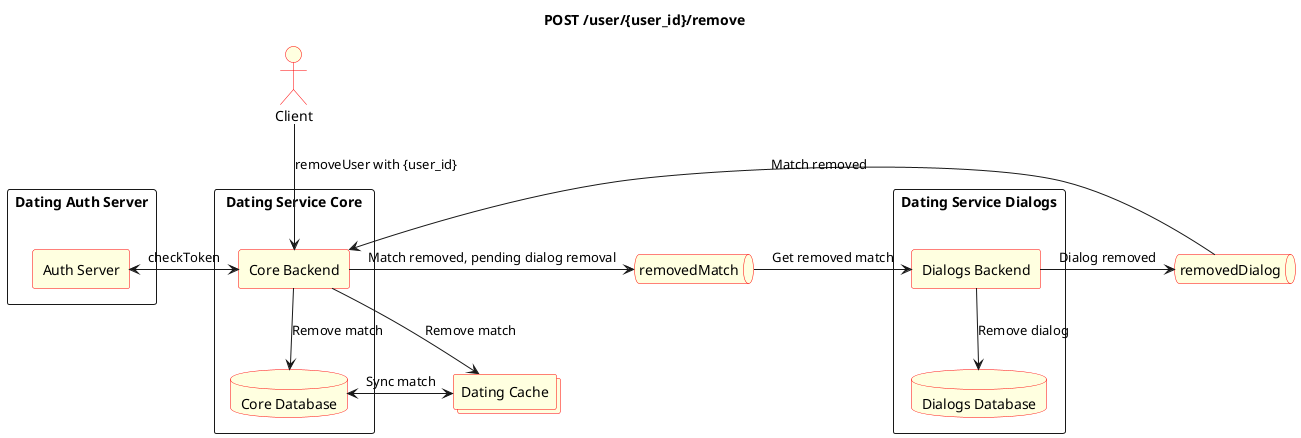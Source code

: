 @startuml
title "POST /user/{user_id}/remove"

skinparam database  {
    BorderColor Red
    BackgroundColor LightYellow
}

skinparam agent {
    BorderColor Red
    BackgroundColor LightYellow
}

skinparam collections {
    BorderColor Red
    BackgroundColor LightYellow
}
skinparam actor {
    BorderColor Red
    BackgroundColor LightYellow
}

skinparam queue {
    BorderColor Red
    BackgroundColor LightYellow
}

actor Client as client1

rectangle "Dating Auth Server" {
    agent "Auth Server" as auth_server
}

rectangle "Dating Service Core" {
    agent "Core Backend" as backend_core
    database "Core Database" as db_core
}
collections "Dating Cache" as cache

rectangle "Dating Service Dialogs" {
    agent "Dialogs Backend" as backend_dialogs
    database "Dialogs Database" as db_dialogs
}

queue "removedMatch" as removedMatch
queue "removedDialog" as removedDialog

client1 -down->backend_core: "removeUser with {user_id}"
backend_core <-left-> auth_server: "checkToken"

backend_core --> cache: "Remove match"
backend_core --> db_core: "Remove match"

db_core <-> cache: "Sync match"

backend_core -> removedMatch: "Match removed, pending dialog removal"
removedMatch -> backend_dialogs: "Get removed match"
backend_dialogs -> removedDialog: "Dialog removed"
removedDialog -> backend_core: "Match removed"
backend_dialogs -->db_dialogs: "Remove dialog"